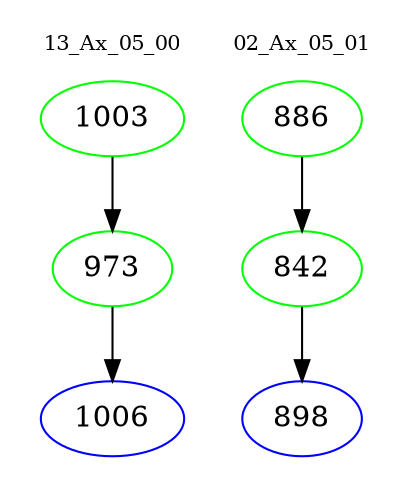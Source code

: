 digraph{
subgraph cluster_0 {
color = white
label = "13_Ax_05_00";
fontsize=10;
T0_1003 [label="1003", color="green"]
T0_1003 -> T0_973 [color="black"]
T0_973 [label="973", color="green"]
T0_973 -> T0_1006 [color="black"]
T0_1006 [label="1006", color="blue"]
}
subgraph cluster_1 {
color = white
label = "02_Ax_05_01";
fontsize=10;
T1_886 [label="886", color="green"]
T1_886 -> T1_842 [color="black"]
T1_842 [label="842", color="green"]
T1_842 -> T1_898 [color="black"]
T1_898 [label="898", color="blue"]
}
}
